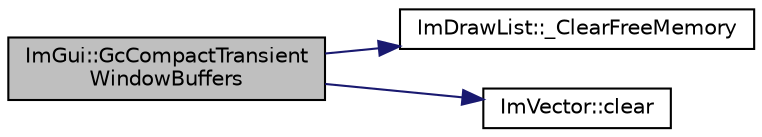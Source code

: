 digraph "ImGui::GcCompactTransientWindowBuffers"
{
 // LATEX_PDF_SIZE
  edge [fontname="Helvetica",fontsize="10",labelfontname="Helvetica",labelfontsize="10"];
  node [fontname="Helvetica",fontsize="10",shape=record];
  rankdir="LR";
  Node1 [label="ImGui::GcCompactTransient\lWindowBuffers",height=0.2,width=0.4,color="black", fillcolor="grey75", style="filled", fontcolor="black",tooltip=" "];
  Node1 -> Node2 [color="midnightblue",fontsize="10",style="solid",fontname="Helvetica"];
  Node2 [label="ImDrawList::_ClearFreeMemory",height=0.2,width=0.4,color="black", fillcolor="white", style="filled",URL="$struct_im_draw_list.html#a61a886a16655c810e04c0ccebb228f9a",tooltip=" "];
  Node1 -> Node3 [color="midnightblue",fontsize="10",style="solid",fontname="Helvetica"];
  Node3 [label="ImVector::clear",height=0.2,width=0.4,color="black", fillcolor="white", style="filled",URL="$struct_im_vector.html#ae2d401b4ec5f1113cdb8edb5a61a38f7",tooltip=" "];
}
